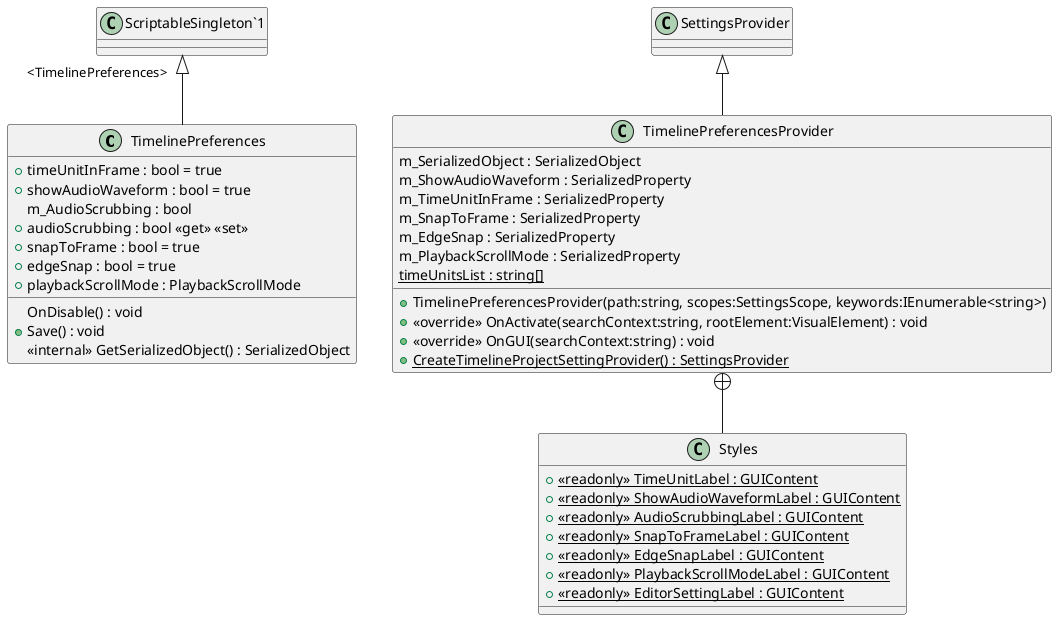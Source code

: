 @startuml
class TimelinePreferences {
    + timeUnitInFrame : bool = true
    + showAudioWaveform : bool = true
    m_AudioScrubbing : bool
    + audioScrubbing : bool <<get>> <<set>>
    + snapToFrame : bool = true
    + edgeSnap : bool = true
    + playbackScrollMode : PlaybackScrollMode
    OnDisable() : void
    + Save() : void
    <<internal>> GetSerializedObject() : SerializedObject
}
class TimelinePreferencesProvider {
    m_SerializedObject : SerializedObject
    m_ShowAudioWaveform : SerializedProperty
    m_TimeUnitInFrame : SerializedProperty
    m_SnapToFrame : SerializedProperty
    m_EdgeSnap : SerializedProperty
    m_PlaybackScrollMode : SerializedProperty
    {static} timeUnitsList : string[]
    + TimelinePreferencesProvider(path:string, scopes:SettingsScope, keywords:IEnumerable<string>)
    + <<override>> OnActivate(searchContext:string, rootElement:VisualElement) : void
    + <<override>> OnGUI(searchContext:string) : void
    + {static} CreateTimelineProjectSettingProvider() : SettingsProvider
}
class Styles {
    + {static} <<readonly>> TimeUnitLabel : GUIContent
    + {static} <<readonly>> ShowAudioWaveformLabel : GUIContent
    + {static} <<readonly>> AudioScrubbingLabel : GUIContent
    + {static} <<readonly>> SnapToFrameLabel : GUIContent
    + {static} <<readonly>> EdgeSnapLabel : GUIContent
    + {static} <<readonly>> PlaybackScrollModeLabel : GUIContent
    + {static} <<readonly>> EditorSettingLabel : GUIContent
}
"ScriptableSingleton`1" "<TimelinePreferences>" <|-- TimelinePreferences
SettingsProvider <|-- TimelinePreferencesProvider
TimelinePreferencesProvider +-- Styles
@enduml

